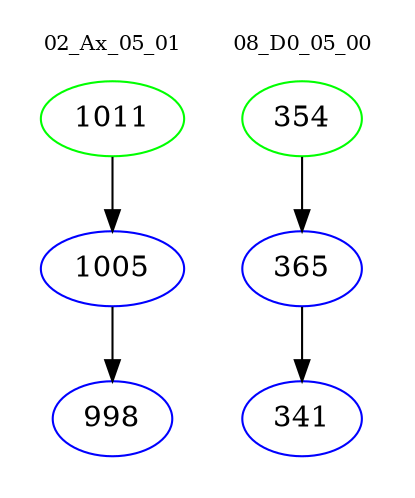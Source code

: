 digraph{
subgraph cluster_0 {
color = white
label = "02_Ax_05_01";
fontsize=10;
T0_1011 [label="1011", color="green"]
T0_1011 -> T0_1005 [color="black"]
T0_1005 [label="1005", color="blue"]
T0_1005 -> T0_998 [color="black"]
T0_998 [label="998", color="blue"]
}
subgraph cluster_1 {
color = white
label = "08_D0_05_00";
fontsize=10;
T1_354 [label="354", color="green"]
T1_354 -> T1_365 [color="black"]
T1_365 [label="365", color="blue"]
T1_365 -> T1_341 [color="black"]
T1_341 [label="341", color="blue"]
}
}
